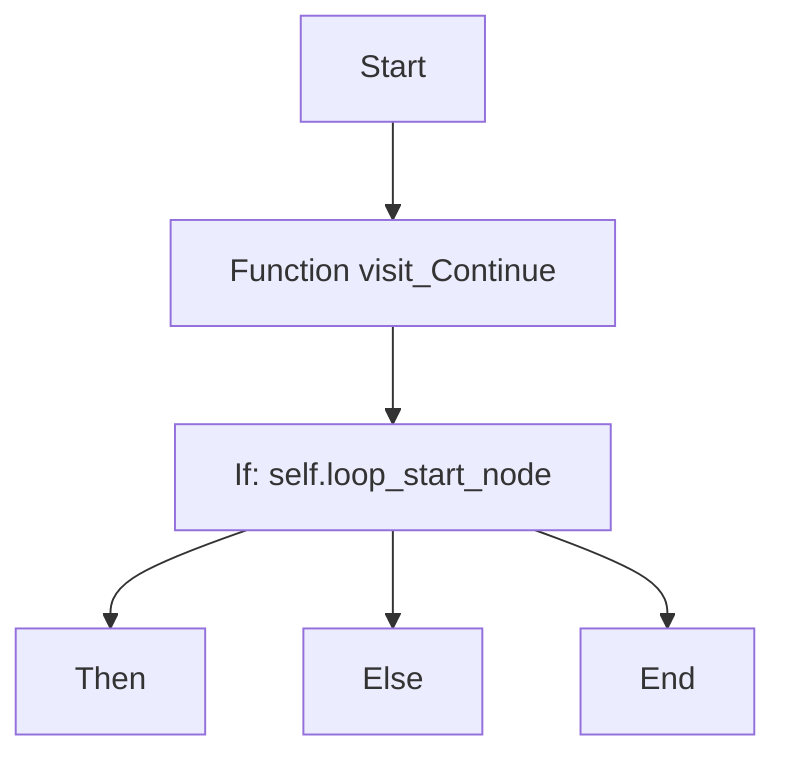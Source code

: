 flowchart TD
Start["Start"]
node1["Function visit_Continue"]
Start --> node1
node2["If: self.loop_start_node"]
node1 --> node2
node3["Then"]
node2 --> node3
node4["Else"]
node2 --> node4
End["End"]
node2 --> End